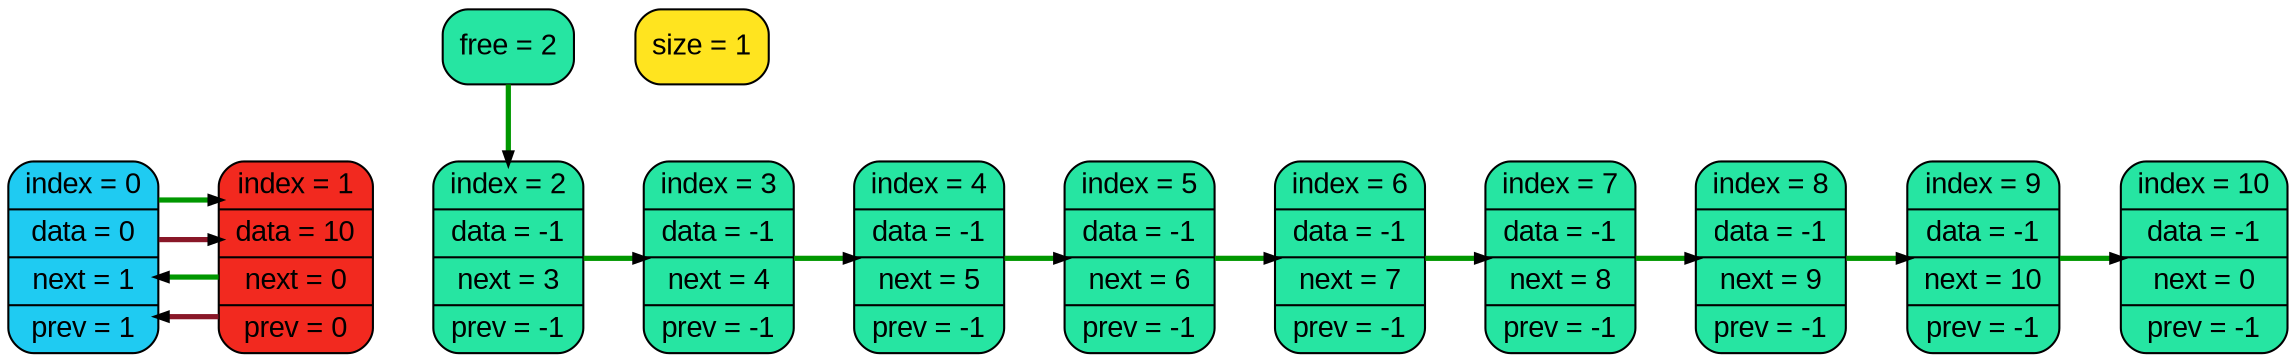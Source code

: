 digraph llist{
splines=ortho;
rankdir=HR;
nodesep=0.4;
node [shape=record, fontname="Arial"];
edge [style=bold, color="#009700:black;0.001", weight=10, penwidth=2.5, arrowsize=0.4];
0 [style = "filled, rounded", fillcolor="#1fcbf2", label=" {index = 0 | data = 0 | next = 1 | prev = 1}" ];
1 [style = "filled, rounded", fillcolor="#f2291f", label=" {index = 1 | data = 10 | next = 0 | prev = 0}" ];
2 [style = "filled, rounded", fillcolor="#f2291f", label=" {index = 2 | data = -1 | next = 3 | prev = -1}" ];
3 [style = "filled, rounded", fillcolor="#f2291f", label=" {index = 3 | data = -1 | next = 4 | prev = -1}" ];
4 [style = "filled, rounded", fillcolor="#f2291f", label=" {index = 4 | data = -1 | next = 5 | prev = -1}" ];
5 [style = "filled, rounded", fillcolor="#f2291f", label=" {index = 5 | data = -1 | next = 6 | prev = -1}" ];
6 [style = "filled, rounded", fillcolor="#f2291f", label=" {index = 6 | data = -1 | next = 7 | prev = -1}" ];
7 [style = "filled, rounded", fillcolor="#f2291f", label=" {index = 7 | data = -1 | next = 8 | prev = -1}" ];
8 [style = "filled, rounded", fillcolor="#f2291f", label=" {index = 8 | data = -1 | next = 9 | prev = -1}" ];
9 [style = "filled, rounded", fillcolor="#f2291f", label=" {index = 9 | data = -1 | next = 10 | prev = -1}" ];
10 [style = "filled, rounded", fillcolor="#f2291f", label=" {index = 10 | data = -1 | next = 0 | prev = -1}" ];
size [style = "filled, rounded", fillcolor="#ffe41f", label=" {size = 1}" ];
free [style = "filled, rounded", fillcolor="#26e5a2", label="free = 2" ];
2 [style = "filled, rounded", fillcolor="#26e5a2"];
3 [style = "filled, rounded", fillcolor="#26e5a2"];
4 [style = "filled, rounded", fillcolor="#26e5a2"];
5 [style = "filled, rounded", fillcolor="#26e5a2"];
6 [style = "filled, rounded", fillcolor="#26e5a2"];
7 [style = "filled, rounded", fillcolor="#26e5a2"];
8 [style = "filled, rounded", fillcolor="#26e5a2"];
9 [style = "filled, rounded", fillcolor="#26e5a2"];
10 [style = "filled, rounded", fillcolor="#26e5a2"];
{ rank = same; 0; 1; 2; 3; 4; 5; 6; 7; 8; 9; 10; }
free->2;
2->3;
3->4;
4->5;
5->6;
6->7;
7->8;
8->9;
9->10;
0->1;
1->0;
edge [style=bold, color="#891728:black;0.001", weight=0, penwidth=2.5, arrowsize=0.4];
0->1;
1->0;
}
